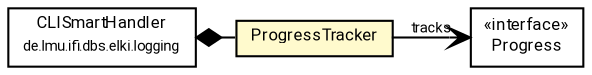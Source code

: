 #!/usr/local/bin/dot
#
# Class diagram 
# Generated by UMLGraph version R5_7_2-60-g0e99a6 (http://www.spinellis.gr/umlgraph/)
#

digraph G {
	graph [fontnames="svg"]
	edge [fontname="Roboto",fontsize=7,labelfontname="Roboto",labelfontsize=7,color="black"];
	node [fontname="Roboto",fontcolor="black",fontsize=8,shape=plaintext,margin=0,width=0,height=0];
	nodesep=0.15;
	ranksep=0.25;
	rankdir=LR;
	// de.lmu.ifi.dbs.elki.logging.progress.Progress
	c8436593 [label=<<table title="de.lmu.ifi.dbs.elki.logging.progress.Progress" border="0" cellborder="1" cellspacing="0" cellpadding="2" href="Progress.html" target="_parent">
		<tr><td><table border="0" cellspacing="0" cellpadding="1">
		<tr><td align="center" balign="center"> &#171;interface&#187; </td></tr>
		<tr><td align="center" balign="center"> <font face="Roboto">Progress</font> </td></tr>
		</table></td></tr>
		</table>>, URL="Progress.html"];
	// de.lmu.ifi.dbs.elki.logging.progress.ProgressTracker
	c8436595 [label=<<table title="de.lmu.ifi.dbs.elki.logging.progress.ProgressTracker" border="0" cellborder="1" cellspacing="0" cellpadding="2" bgcolor="lemonChiffon" href="ProgressTracker.html" target="_parent">
		<tr><td><table border="0" cellspacing="0" cellpadding="1">
		<tr><td align="center" balign="center"> <font face="Roboto">ProgressTracker</font> </td></tr>
		</table></td></tr>
		</table>>, URL="ProgressTracker.html"];
	// de.lmu.ifi.dbs.elki.logging.CLISmartHandler
	c8436601 [label=<<table title="de.lmu.ifi.dbs.elki.logging.CLISmartHandler" border="0" cellborder="1" cellspacing="0" cellpadding="2" href="../CLISmartHandler.html" target="_parent">
		<tr><td><table border="0" cellspacing="0" cellpadding="1">
		<tr><td align="center" balign="center"> <font face="Roboto">CLISmartHandler</font> </td></tr>
		<tr><td align="center" balign="center"> <font face="Roboto" point-size="7.0">de.lmu.ifi.dbs.elki.logging</font> </td></tr>
		</table></td></tr>
		</table>>, URL="../CLISmartHandler.html"];
	// de.lmu.ifi.dbs.elki.logging.progress.ProgressTracker navassoc de.lmu.ifi.dbs.elki.logging.progress.Progress
	c8436595 -> c8436593 [arrowhead=open,weight=1,label="tracks"];
	// de.lmu.ifi.dbs.elki.logging.CLISmartHandler composed de.lmu.ifi.dbs.elki.logging.progress.ProgressTracker
	c8436601 -> c8436595 [arrowhead=none,arrowtail=diamond,dir=back,weight=6];
}

